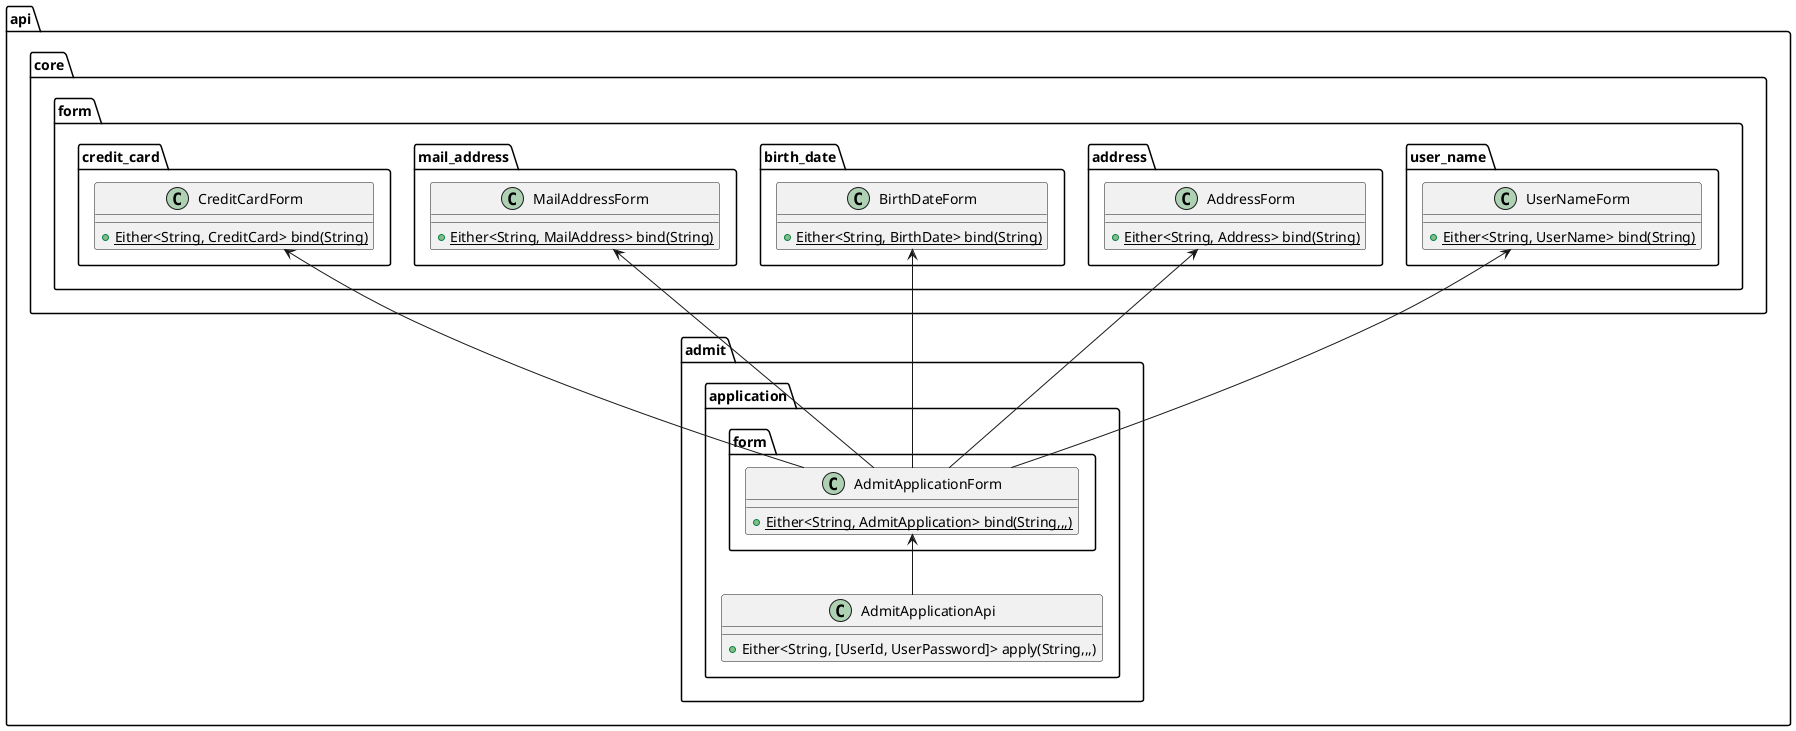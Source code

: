@startuml

namespace api {
  namespace core {
    namespace form {
      namespace user_name {
        class UserNameForm {
          + {static} Either<String, UserName> bind(String)
        }
      }
      namespace address {
        class AddressForm {
          + {static} Either<String, Address> bind(String)
        }
      }
      namespace birth_date {
        class BirthDateForm {
          + {static} Either<String, BirthDate> bind(String)
        }
      }
      namespace mail_address {
        class MailAddressForm {
          + {static} Either<String, MailAddress> bind(String)
        }
      }
      namespace credit_card {
        class CreditCardForm {
          + {static} Either<String, CreditCard> bind(String)
        }
      }
      api.core.form.user_name.UserNameForm -[hidden]> api.core.form.address.AddressForm
      api.core.form.address.AddressForm -[hidden]> api.core.form.birth_date.BirthDateForm
      api.core.form.birth_date.BirthDateForm -[hidden]> api.core.form.mail_address.MailAddressForm
      api.core.form.mail_address.MailAddressForm -[hidden]> api.core.form.credit_card.CreditCardForm
    }
  }
  namespace admit {
    namespace application {
      namespace form {
        class AdmitApplicationForm {
          + {static} Either<String, AdmitApplication> bind(String,,,)
        }
      }
      class AdmitApplicationApi {
        + Either<String, [UserId, UserPassword]> apply(String,,,)
      }
    }
  }
  api.admit.application.form.AdmitApplicationForm -up-> api.core.form.user_name.UserNameForm
  api.admit.application.form.AdmitApplicationForm -up-> api.core.form.address.AddressForm
  api.admit.application.form.AdmitApplicationForm -up-> api.core.form.birth_date.BirthDateForm
  api.admit.application.form.AdmitApplicationForm -up-> api.core.form.mail_address.MailAddressForm
  api.admit.application.form.AdmitApplicationForm -up-> api.core.form.credit_card.CreditCardForm

  api.admit.application.AdmitApplicationApi -up-> api.admit.application.form.AdmitApplicationForm
}

@enduml